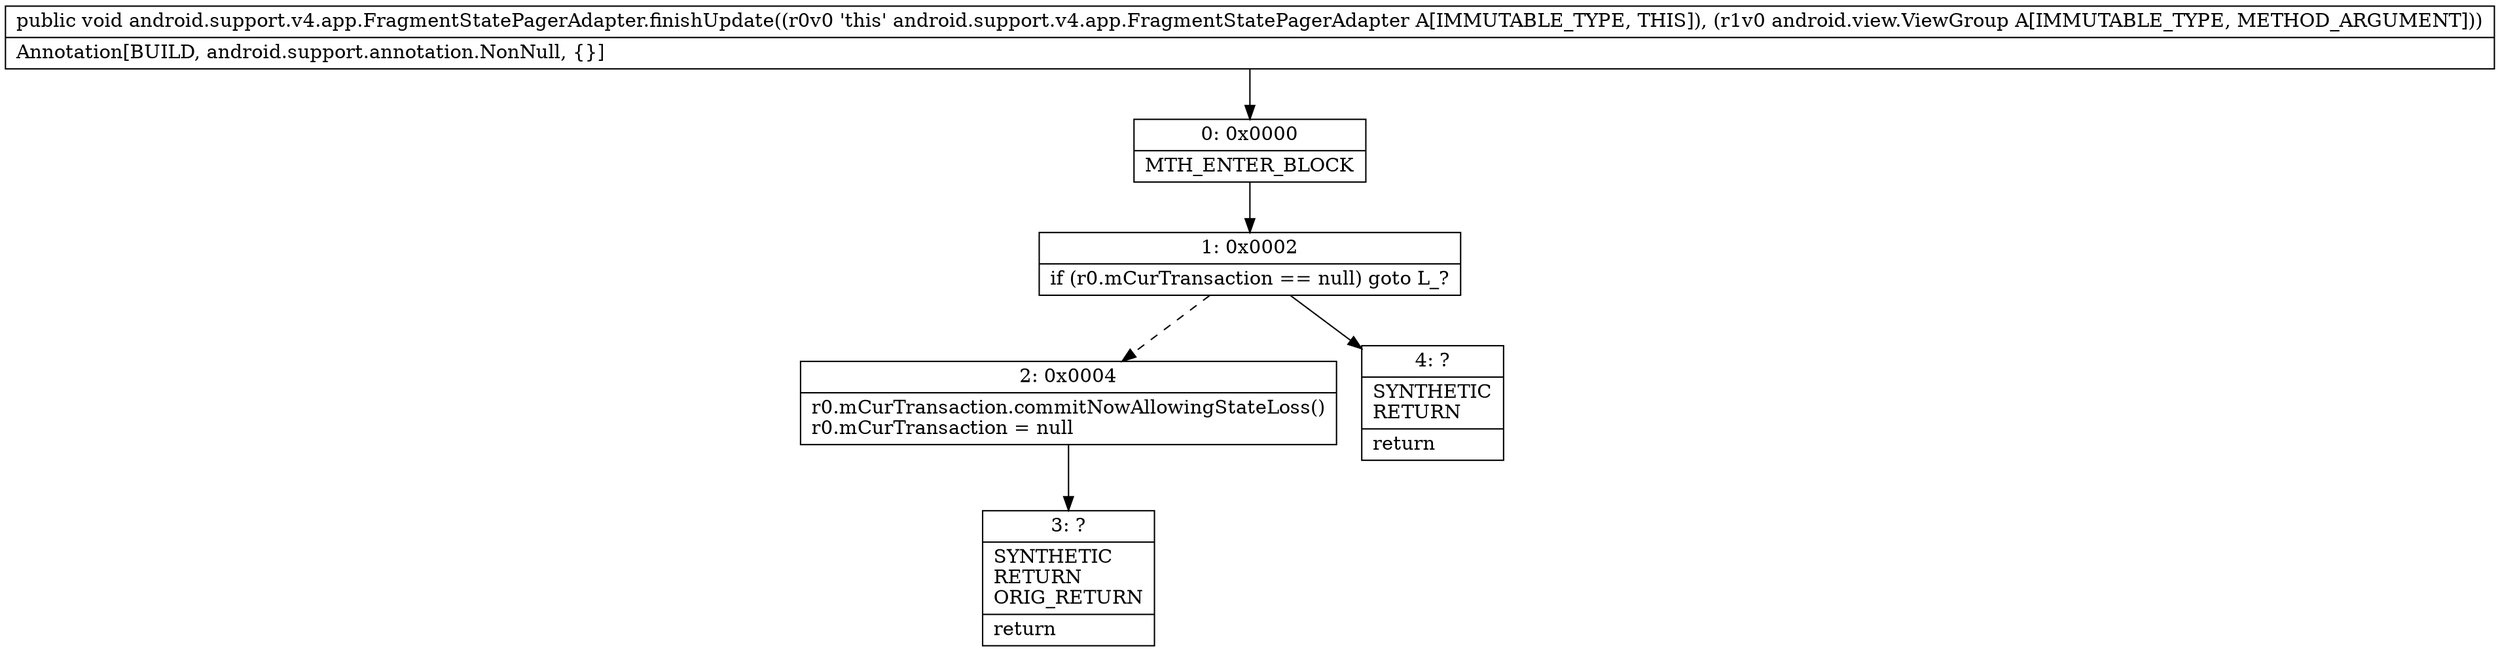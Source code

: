 digraph "CFG forandroid.support.v4.app.FragmentStatePagerAdapter.finishUpdate(Landroid\/view\/ViewGroup;)V" {
Node_0 [shape=record,label="{0\:\ 0x0000|MTH_ENTER_BLOCK\l}"];
Node_1 [shape=record,label="{1\:\ 0x0002|if (r0.mCurTransaction == null) goto L_?\l}"];
Node_2 [shape=record,label="{2\:\ 0x0004|r0.mCurTransaction.commitNowAllowingStateLoss()\lr0.mCurTransaction = null\l}"];
Node_3 [shape=record,label="{3\:\ ?|SYNTHETIC\lRETURN\lORIG_RETURN\l|return\l}"];
Node_4 [shape=record,label="{4\:\ ?|SYNTHETIC\lRETURN\l|return\l}"];
MethodNode[shape=record,label="{public void android.support.v4.app.FragmentStatePagerAdapter.finishUpdate((r0v0 'this' android.support.v4.app.FragmentStatePagerAdapter A[IMMUTABLE_TYPE, THIS]), (r1v0 android.view.ViewGroup A[IMMUTABLE_TYPE, METHOD_ARGUMENT]))  | Annotation[BUILD, android.support.annotation.NonNull, \{\}]\l}"];
MethodNode -> Node_0;
Node_0 -> Node_1;
Node_1 -> Node_2[style=dashed];
Node_1 -> Node_4;
Node_2 -> Node_3;
}

